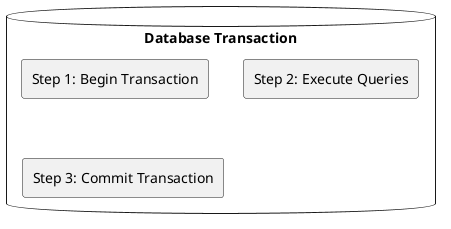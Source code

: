 @startuml
database "Database Transaction" {
    rectangle "Step 1: Begin Transaction"
    rectangle "Step 2: Execute Queries"
    rectangle "Step 3: Commit Transaction"
}
@enduml
